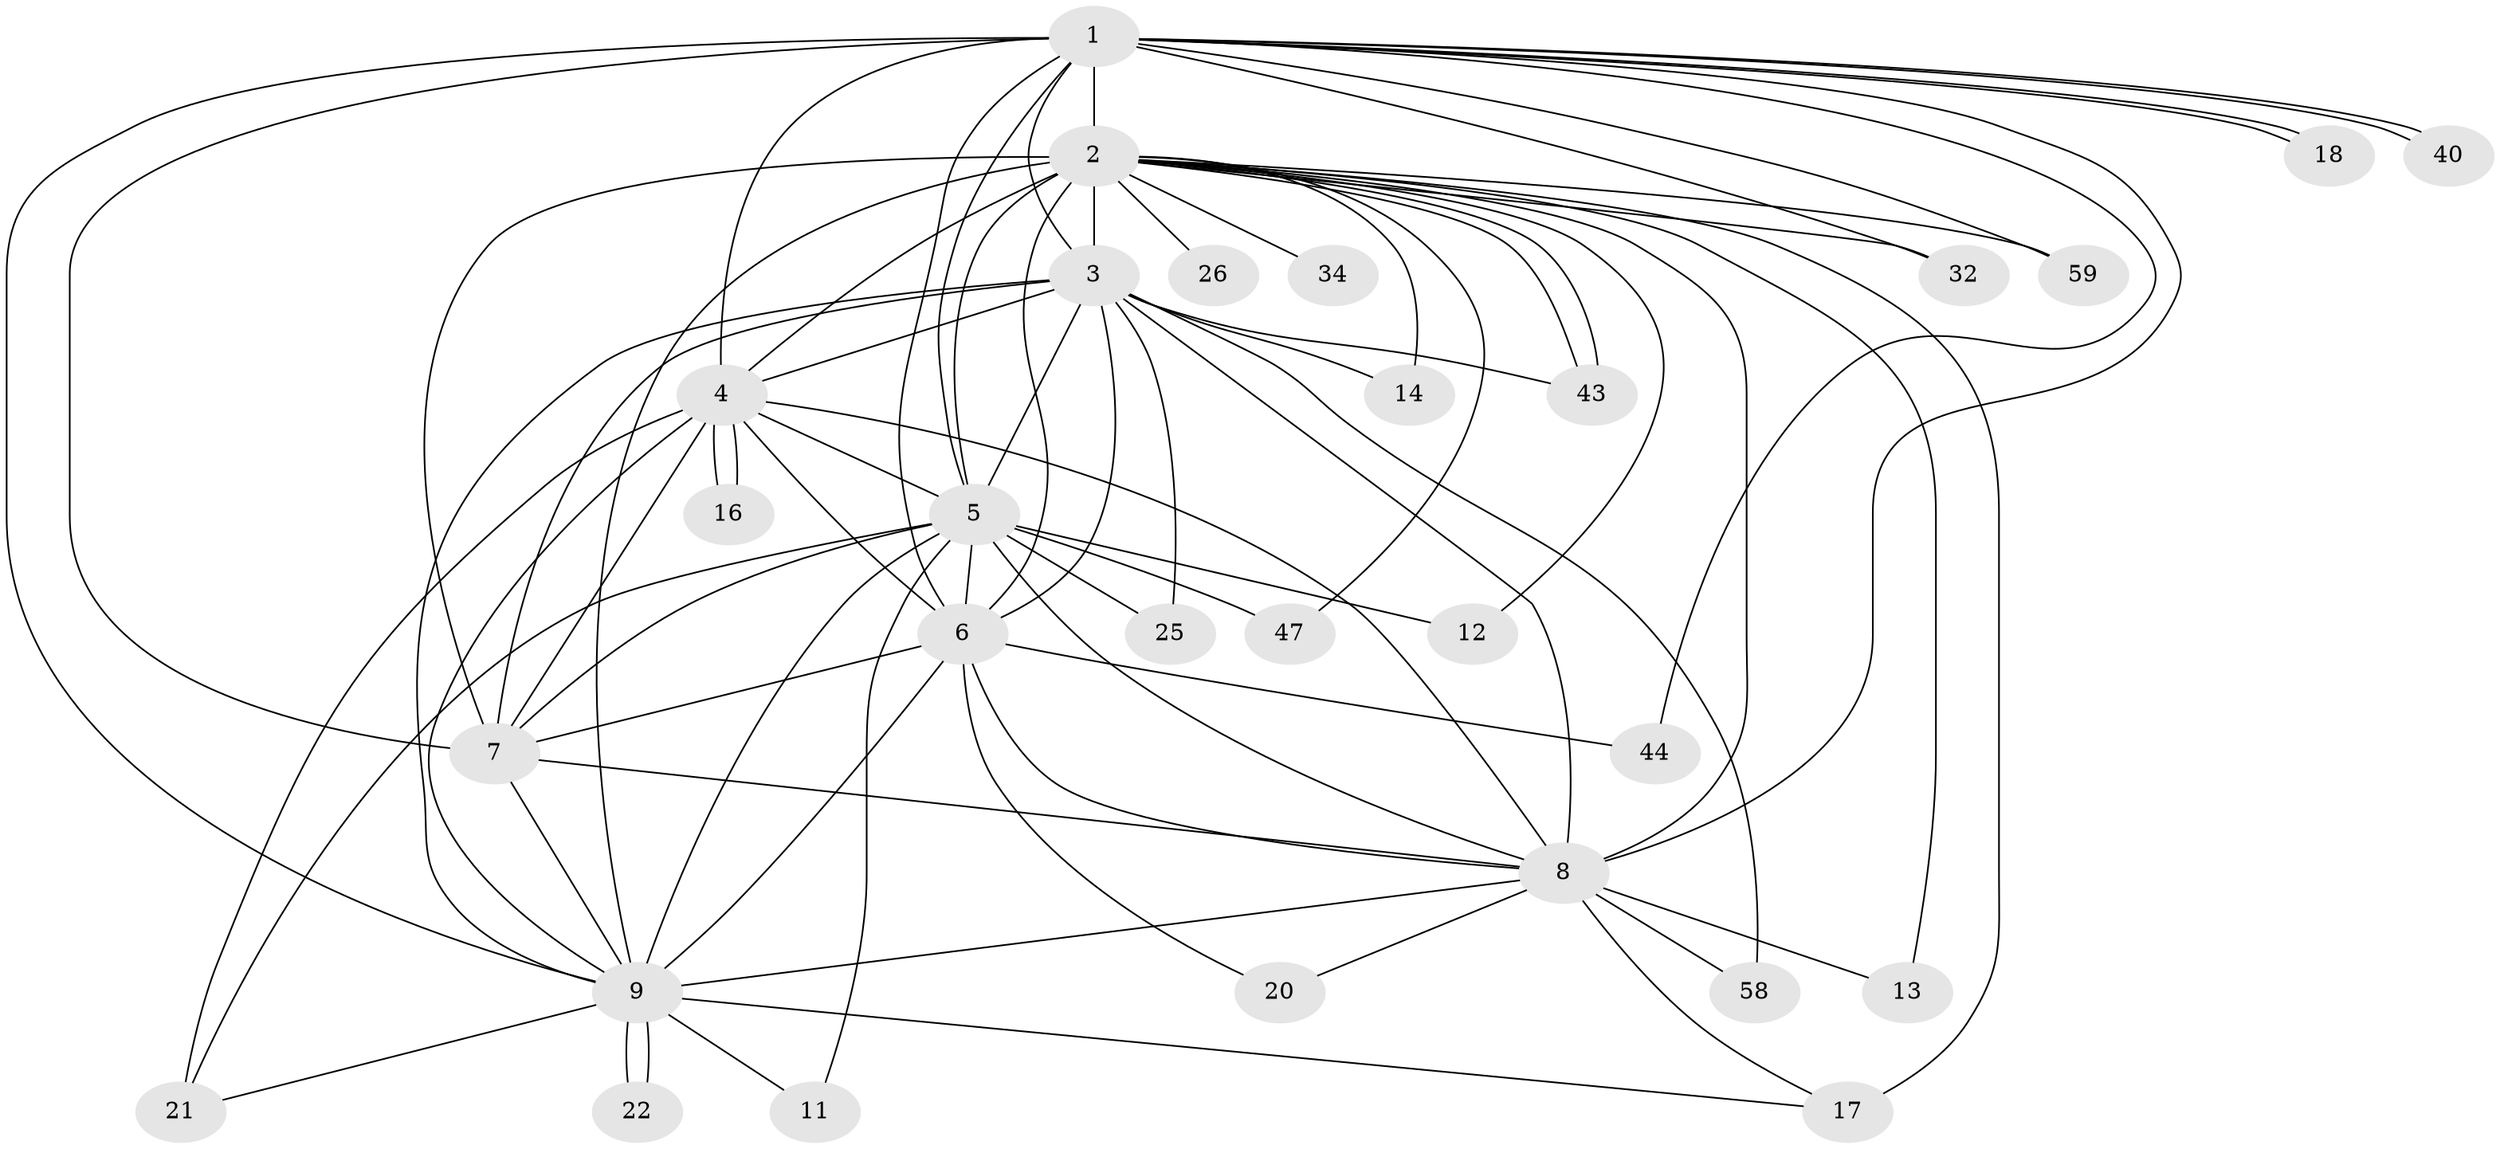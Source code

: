 // original degree distribution, {18: 0.03389830508474576, 22: 0.01694915254237288, 17: 0.03389830508474576, 14: 0.01694915254237288, 12: 0.01694915254237288, 16: 0.01694915254237288, 15: 0.01694915254237288, 19: 0.01694915254237288, 2: 0.5932203389830508, 3: 0.1694915254237288, 4: 0.05084745762711865, 6: 0.01694915254237288}
// Generated by graph-tools (version 1.1) at 2025/17/03/04/25 18:17:19]
// undirected, 29 vertices, 77 edges
graph export_dot {
graph [start="1"]
  node [color=gray90,style=filled];
  1;
  2 [super="+41+10+28"];
  3 [super="+31"];
  4;
  5;
  6;
  7 [super="+23+46+56+27"];
  8;
  9 [super="+49+39+30"];
  11;
  12;
  13 [super="+37"];
  14;
  16 [super="+19"];
  17;
  18;
  20 [super="+38"];
  21 [super="+52"];
  22;
  25;
  26;
  32;
  34;
  40;
  43;
  44;
  47;
  58;
  59;
  1 -- 2 [weight=2];
  1 -- 3;
  1 -- 4;
  1 -- 5;
  1 -- 6;
  1 -- 7 [weight=2];
  1 -- 8;
  1 -- 9 [weight=2];
  1 -- 18;
  1 -- 18;
  1 -- 32;
  1 -- 40;
  1 -- 40;
  1 -- 44;
  1 -- 59;
  2 -- 3 [weight=8];
  2 -- 4 [weight=3];
  2 -- 5 [weight=3];
  2 -- 6 [weight=2];
  2 -- 7 [weight=3];
  2 -- 8 [weight=3];
  2 -- 9 [weight=4];
  2 -- 12;
  2 -- 13 [weight=2];
  2 -- 14;
  2 -- 32;
  2 -- 34 [weight=2];
  2 -- 43;
  2 -- 43;
  2 -- 47;
  2 -- 17 [weight=2];
  2 -- 26;
  2 -- 59;
  3 -- 4;
  3 -- 5 [weight=2];
  3 -- 6;
  3 -- 7 [weight=3];
  3 -- 8;
  3 -- 9;
  3 -- 14;
  3 -- 25;
  3 -- 58;
  3 -- 43;
  4 -- 5;
  4 -- 6;
  4 -- 7;
  4 -- 8;
  4 -- 9;
  4 -- 16 [weight=2];
  4 -- 16;
  4 -- 21;
  5 -- 6;
  5 -- 7 [weight=2];
  5 -- 8;
  5 -- 9;
  5 -- 11;
  5 -- 12;
  5 -- 21;
  5 -- 25;
  5 -- 47;
  6 -- 7;
  6 -- 8;
  6 -- 9 [weight=2];
  6 -- 20;
  6 -- 44;
  7 -- 8 [weight=2];
  7 -- 9 [weight=2];
  8 -- 9;
  8 -- 13;
  8 -- 17;
  8 -- 20;
  8 -- 58;
  9 -- 11;
  9 -- 22;
  9 -- 22;
  9 -- 21;
  9 -- 17;
}
